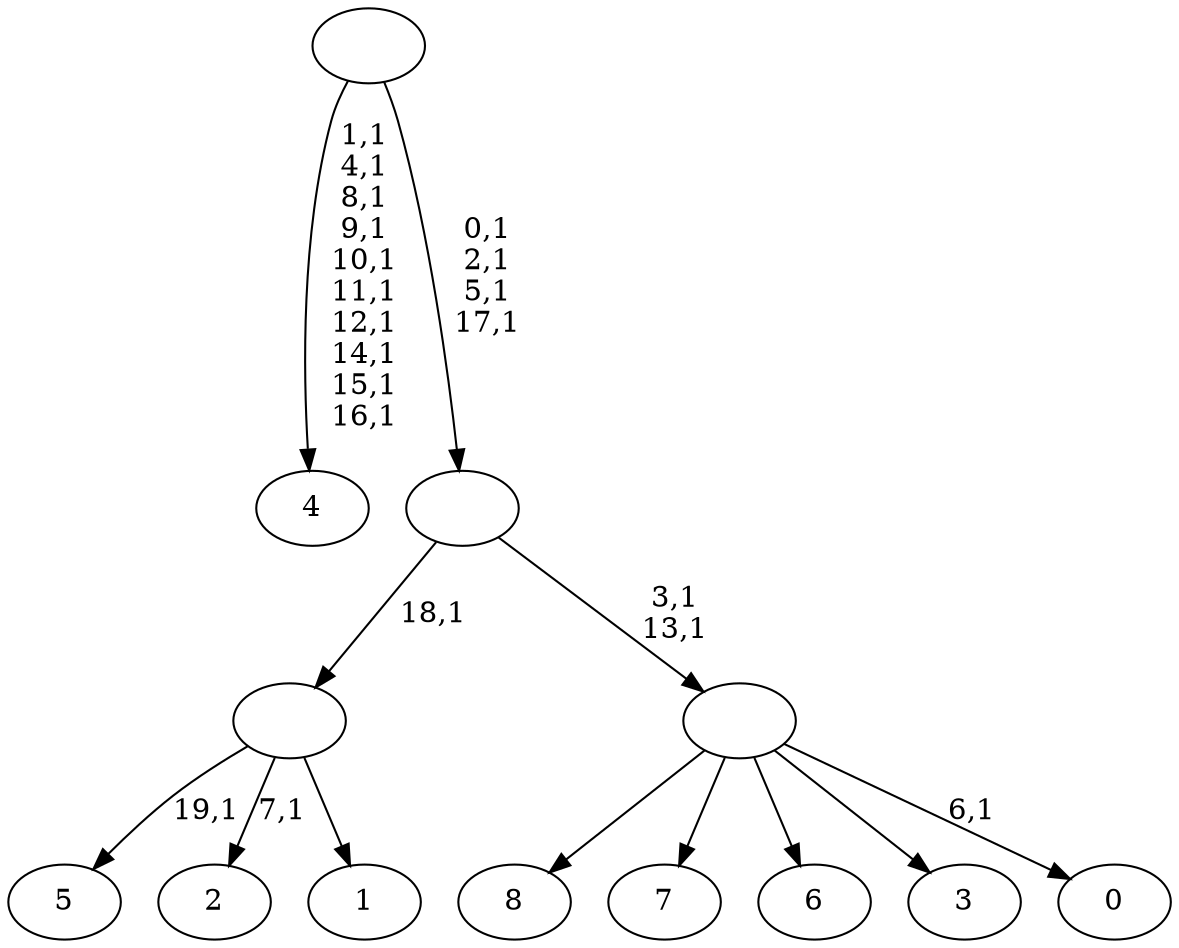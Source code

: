 digraph T {
	29 [label="8"]
	28 [label="7"]
	27 [label="6"]
	26 [label="5"]
	24 [label="4"]
	13 [label="3"]
	12 [label="2"]
	10 [label="1"]
	9 [label=""]
	8 [label="0"]
	6 [label=""]
	4 [label=""]
	0 [label=""]
	9 -> 12 [label="7,1"]
	9 -> 26 [label="19,1"]
	9 -> 10 [label=""]
	6 -> 8 [label="6,1"]
	6 -> 29 [label=""]
	6 -> 28 [label=""]
	6 -> 27 [label=""]
	6 -> 13 [label=""]
	4 -> 6 [label="3,1\n13,1"]
	4 -> 9 [label="18,1"]
	0 -> 4 [label="0,1\n2,1\n5,1\n17,1"]
	0 -> 24 [label="1,1\n4,1\n8,1\n9,1\n10,1\n11,1\n12,1\n14,1\n15,1\n16,1"]
}
